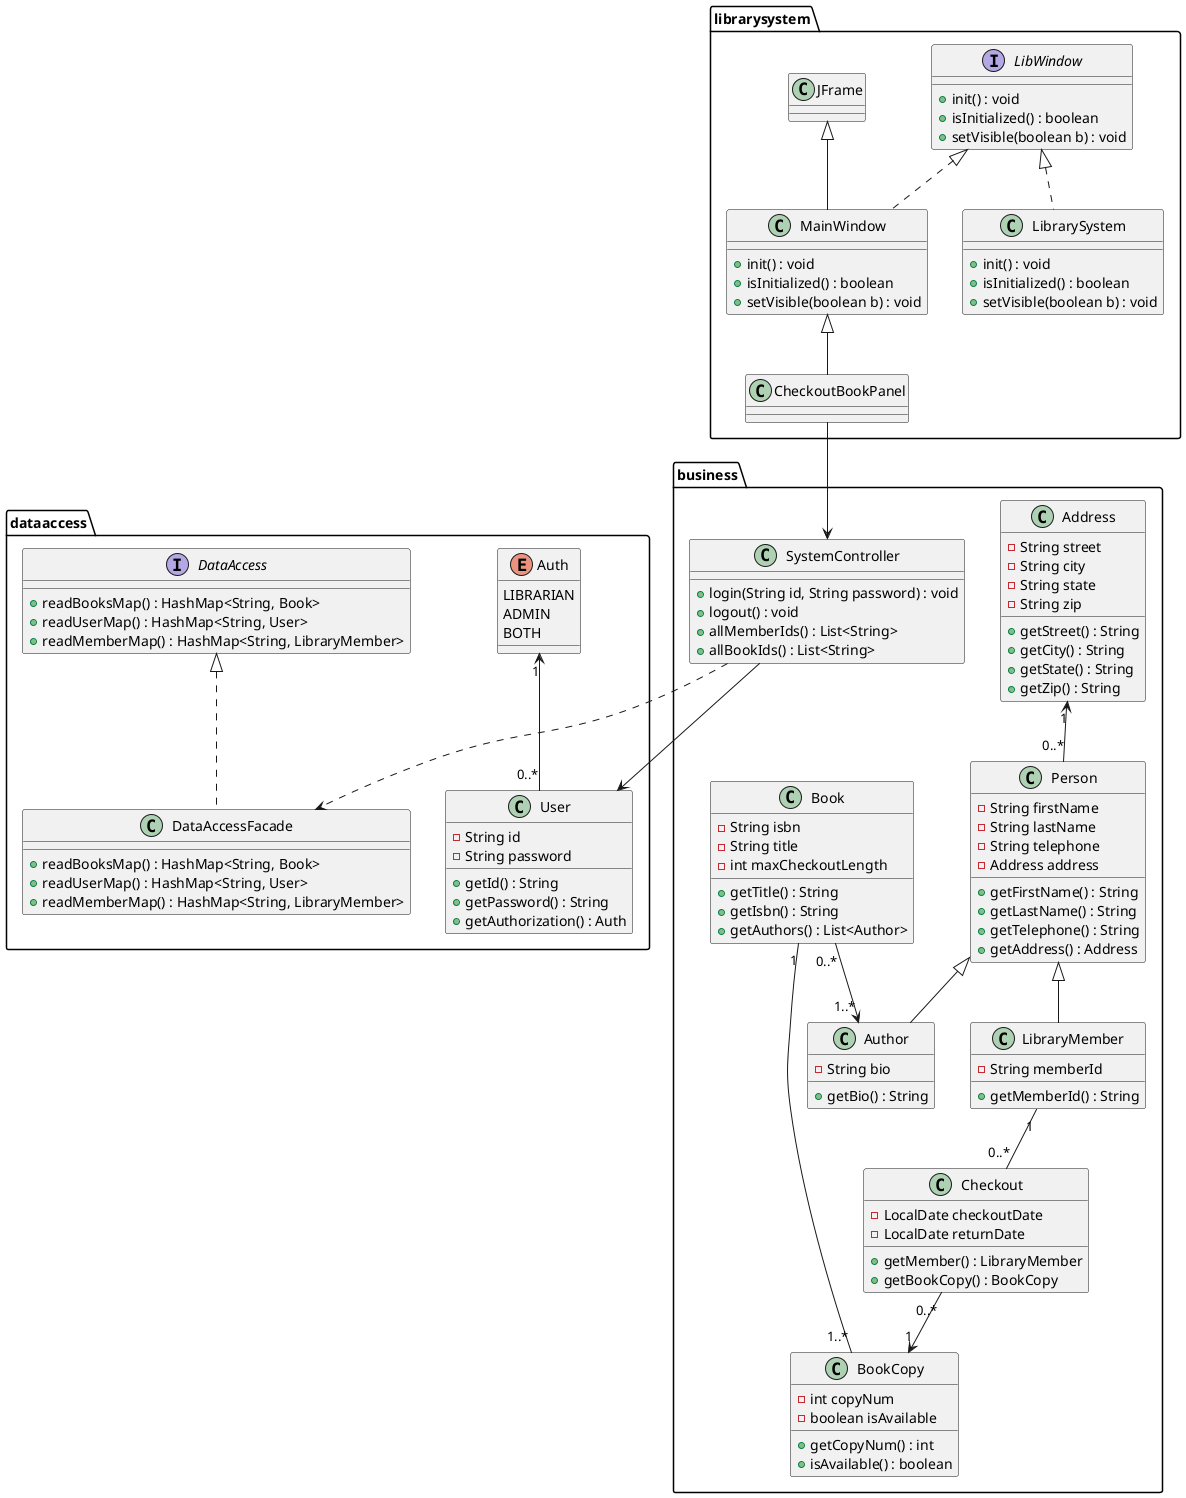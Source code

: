 @startuml

package business {
  class Address {
   - String street
   - String city
   - String state
   - String zip
   + getStreet() : String
   + getCity() : String
   + getState() : String
   + getZip() : String
  }

  class Person {
   - String firstName
   - String lastName
   - String telephone
   - Address address
   + getFirstName() : String
   + getLastName() : String
   + getTelephone() : String
   + getAddress() : Address
  }

  class Author extends Person {
   - String bio
   + getBio() : String
  }

  class Book {
   - String isbn
   - String title
   - int maxCheckoutLength
   + getTitle() : String
   + getIsbn() : String
   + getAuthors() : List<Author>
  }

  class BookCopy {
   - int copyNum
   - boolean isAvailable
   + getCopyNum() : int
   + isAvailable() : boolean
  }

  class LibraryMember extends Person {
   - String memberId
   + getMemberId() : String
  }

  class Checkout {
   - LocalDate checkoutDate
   - LocalDate returnDate
   + getMember() : LibraryMember
   + getBookCopy() : BookCopy
  }

  class SystemController {
   + login(String id, String password) : void
   + logout() : void
   + allMemberIds() : List<String>
   + allBookIds() : List<String>
  }
}

package dataaccess {
  enum Auth {
   LIBRARIAN
   ADMIN
   BOTH
  }

  class User {
   - String id
   - String password
   + getId() : String
   + getPassword() : String
   + getAuthorization() : Auth
  }

  interface DataAccess {
   + readBooksMap() : HashMap<String, Book>
   + readUserMap() : HashMap<String, User>
   + readMemberMap() : HashMap<String, LibraryMember>
  }

  class DataAccessFacade implements DataAccess {
   + readBooksMap() : HashMap<String, Book>
   + readUserMap() : HashMap<String, User>
   + readMemberMap() : HashMap<String, LibraryMember>
  }
}

package librarysystem {
  interface LibWindow {
   + init() : void
   + isInitialized() : boolean
   + setVisible(boolean b) : void
  }

  class LibrarySystem implements LibWindow {
   + init() : void
   + isInitialized() : boolean
   + setVisible(boolean b) : void
  }

  class MainWindow extends JFrame implements LibWindow {
   + init() : void
   + isInitialized() : boolean
   + setVisible(boolean b) : void
  }

  class CheckoutBookPanel extends MainWindow {
 
  }
}

Auth "1" <-- "0..*" User
SystemController  --> User
Address "1" <-- "0..*" Person
LibraryMember "1" -- "0..*" Checkout
Book "1" -- "1..*" BookCopy
Book "0..*" --> "1..*" Author
Checkout "0..*" --> "1" BookCopy
SystemController ..> DataAccessFacade
CheckoutBookPanel --> SystemController

@enduml